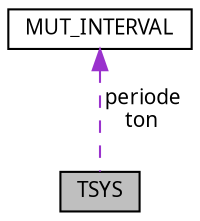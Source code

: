 digraph "TSYS"
{
  edge [fontname="Sans",fontsize="10",labelfontname="Sans",labelfontsize="10"];
  node [fontname="Sans",fontsize="10",shape=record];
  Node1 [label="TSYS",height=0.2,width=0.4,color="black", fillcolor="grey75", style="filled", fontcolor="black"];
  Node2 -> Node1 [dir="back",color="darkorchid3",fontsize="10",style="dashed",label=" periode\nton" ,fontname="Sans"];
  Node2 [label="MUT_INTERVAL",height=0.2,width=0.4,color="black", fillcolor="white", style="filled",URL="$d6/dcd/structMUT__INTERVAL.html"];
}
